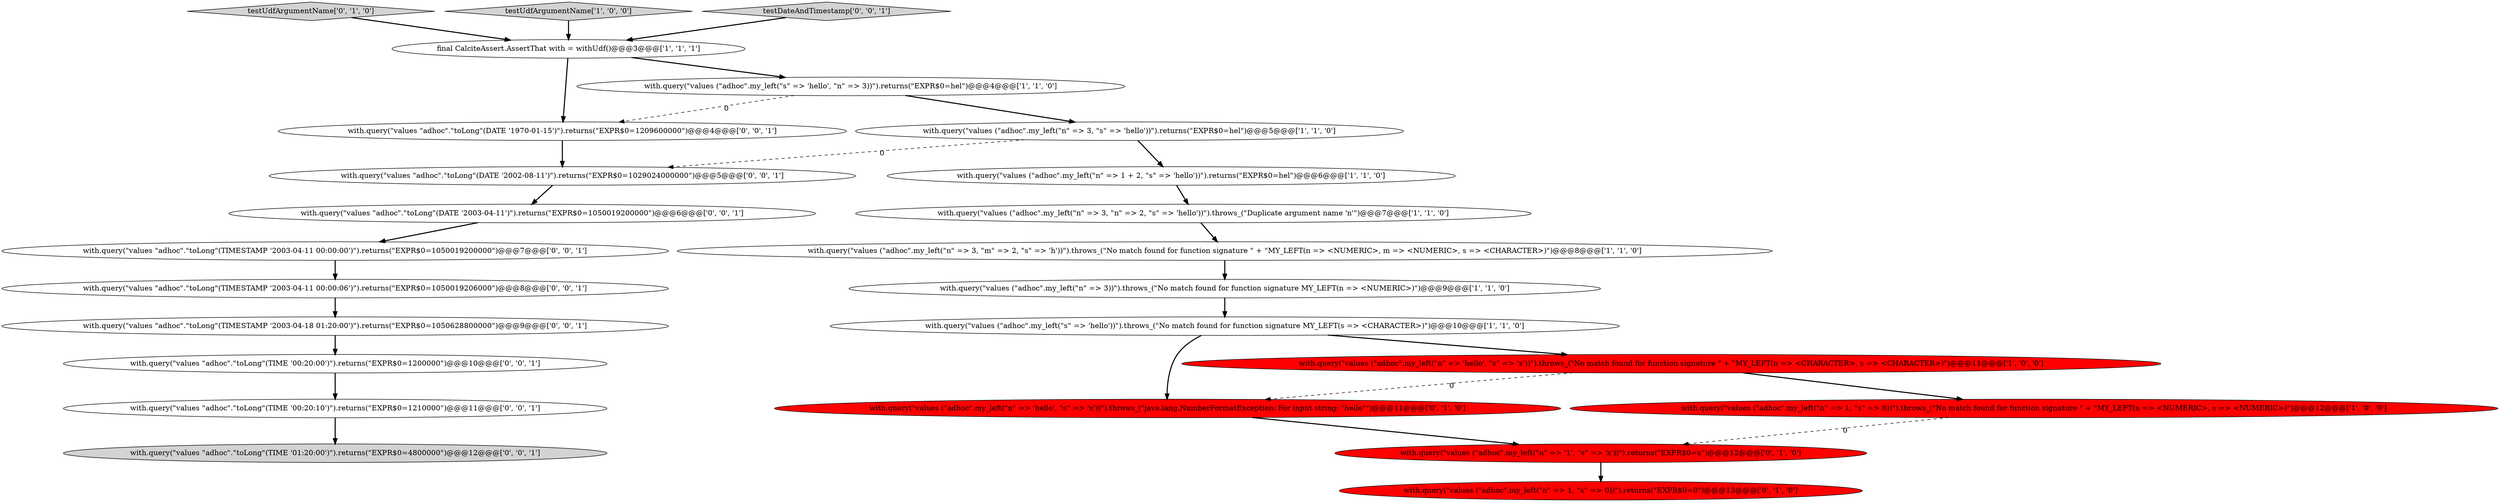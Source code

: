 digraph {
18 [style = filled, label = "with.query(\"values \"adhoc\".\"toLong\"(TIME '00:20:10')\").returns(\"EXPR$0=1210000\")@@@11@@@['0', '0', '1']", fillcolor = white, shape = ellipse image = "AAA0AAABBB3BBB"];
23 [style = filled, label = "with.query(\"values \"adhoc\".\"toLong\"(TIME '00:20:00')\").returns(\"EXPR$0=1200000\")@@@10@@@['0', '0', '1']", fillcolor = white, shape = ellipse image = "AAA0AAABBB3BBB"];
13 [style = filled, label = "with.query(\"values (\"adhoc\".my_left(\"n\" => 1, \"s\" => 0))\").returns(\"EXPR$0=0\")@@@13@@@['0', '1', '0']", fillcolor = red, shape = ellipse image = "AAA1AAABBB2BBB"];
22 [style = filled, label = "with.query(\"values \"adhoc\".\"toLong\"(TIME '01:20:00')\").returns(\"EXPR$0=4800000\")@@@12@@@['0', '0', '1']", fillcolor = lightgray, shape = ellipse image = "AAA0AAABBB3BBB"];
20 [style = filled, label = "with.query(\"values \"adhoc\".\"toLong\"(DATE '1970-01-15')\").returns(\"EXPR$0=1209600000\")@@@4@@@['0', '0', '1']", fillcolor = white, shape = ellipse image = "AAA0AAABBB3BBB"];
19 [style = filled, label = "with.query(\"values \"adhoc\".\"toLong\"(TIMESTAMP '2003-04-11 00:00:00')\").returns(\"EXPR$0=1050019200000\")@@@7@@@['0', '0', '1']", fillcolor = white, shape = ellipse image = "AAA0AAABBB3BBB"];
12 [style = filled, label = "with.query(\"values (\"adhoc\".my_left(\"n\" => 'hello', \"s\" => 'x'))\").throws_(\"java.lang.NumberFormatException: For input string: \"hello\"\")@@@11@@@['0', '1', '0']", fillcolor = red, shape = ellipse image = "AAA1AAABBB2BBB"];
9 [style = filled, label = "with.query(\"values (\"adhoc\".my_left(\"n\" => 1, \"s\" => 0))\").throws_(\"No match found for function signature \" + \"MY_LEFT(n => <NUMERIC>, s => <NUMERIC>)\")@@@12@@@['1', '0', '0']", fillcolor = red, shape = ellipse image = "AAA1AAABBB1BBB"];
14 [style = filled, label = "testUdfArgumentName['0', '1', '0']", fillcolor = lightgray, shape = diamond image = "AAA0AAABBB2BBB"];
16 [style = filled, label = "with.query(\"values \"adhoc\".\"toLong\"(TIMESTAMP '2003-04-18 01:20:00')\").returns(\"EXPR$0=1050628800000\")@@@9@@@['0', '0', '1']", fillcolor = white, shape = ellipse image = "AAA0AAABBB3BBB"];
17 [style = filled, label = "with.query(\"values \"adhoc\".\"toLong\"(DATE '2002-08-11')\").returns(\"EXPR$0=1029024000000\")@@@5@@@['0', '0', '1']", fillcolor = white, shape = ellipse image = "AAA0AAABBB3BBB"];
5 [style = filled, label = "testUdfArgumentName['1', '0', '0']", fillcolor = lightgray, shape = diamond image = "AAA0AAABBB1BBB"];
7 [style = filled, label = "with.query(\"values (\"adhoc\".my_left(\"n\" => 3))\").throws_(\"No match found for function signature MY_LEFT(n => <NUMERIC>)\")@@@9@@@['1', '1', '0']", fillcolor = white, shape = ellipse image = "AAA0AAABBB1BBB"];
0 [style = filled, label = "with.query(\"values (\"adhoc\".my_left(\"n\" => 3, \"s\" => 'hello'))\").returns(\"EXPR$0=hel\")@@@5@@@['1', '1', '0']", fillcolor = white, shape = ellipse image = "AAA0AAABBB1BBB"];
1 [style = filled, label = "with.query(\"values (\"adhoc\".my_left(\"n\" => 1 + 2, \"s\" => 'hello'))\").returns(\"EXPR$0=hel\")@@@6@@@['1', '1', '0']", fillcolor = white, shape = ellipse image = "AAA0AAABBB1BBB"];
10 [style = filled, label = "final CalciteAssert.AssertThat with = withUdf()@@@3@@@['1', '1', '1']", fillcolor = white, shape = ellipse image = "AAA0AAABBB1BBB"];
2 [style = filled, label = "with.query(\"values (\"adhoc\".my_left(\"s\" => 'hello', \"n\" => 3))\").returns(\"EXPR$0=hel\")@@@4@@@['1', '1', '0']", fillcolor = white, shape = ellipse image = "AAA0AAABBB1BBB"];
6 [style = filled, label = "with.query(\"values (\"adhoc\".my_left(\"n\" => 3, \"n\" => 2, \"s\" => 'hello'))\").throws_(\"Duplicate argument name 'n'\")@@@7@@@['1', '1', '0']", fillcolor = white, shape = ellipse image = "AAA0AAABBB1BBB"];
15 [style = filled, label = "with.query(\"values \"adhoc\".\"toLong\"(DATE '2003-04-11')\").returns(\"EXPR$0=1050019200000\")@@@6@@@['0', '0', '1']", fillcolor = white, shape = ellipse image = "AAA0AAABBB3BBB"];
24 [style = filled, label = "testDateAndTimestamp['0', '0', '1']", fillcolor = lightgray, shape = diamond image = "AAA0AAABBB3BBB"];
21 [style = filled, label = "with.query(\"values \"adhoc\".\"toLong\"(TIMESTAMP '2003-04-11 00:00:06')\").returns(\"EXPR$0=1050019206000\")@@@8@@@['0', '0', '1']", fillcolor = white, shape = ellipse image = "AAA0AAABBB3BBB"];
4 [style = filled, label = "with.query(\"values (\"adhoc\".my_left(\"n\" => 3, \"m\" => 2, \"s\" => 'h'))\").throws_(\"No match found for function signature \" + \"MY_LEFT(n => <NUMERIC>, m => <NUMERIC>, s => <CHARACTER>)\")@@@8@@@['1', '1', '0']", fillcolor = white, shape = ellipse image = "AAA0AAABBB1BBB"];
11 [style = filled, label = "with.query(\"values (\"adhoc\".my_left(\"n\" => '1', \"s\" => 'x'))\").returns(\"EXPR$0=x\")@@@12@@@['0', '1', '0']", fillcolor = red, shape = ellipse image = "AAA1AAABBB2BBB"];
3 [style = filled, label = "with.query(\"values (\"adhoc\".my_left(\"s\" => 'hello'))\").throws_(\"No match found for function signature MY_LEFT(s => <CHARACTER>)\")@@@10@@@['1', '1', '0']", fillcolor = white, shape = ellipse image = "AAA0AAABBB1BBB"];
8 [style = filled, label = "with.query(\"values (\"adhoc\".my_left(\"n\" => 'hello', \"s\" => 'x'))\").throws_(\"No match found for function signature \" + \"MY_LEFT(n => <CHARACTER>, s => <CHARACTER>)\")@@@11@@@['1', '0', '0']", fillcolor = red, shape = ellipse image = "AAA1AAABBB1BBB"];
24->10 [style = bold, label=""];
5->10 [style = bold, label=""];
10->20 [style = bold, label=""];
20->17 [style = bold, label=""];
2->20 [style = dashed, label="0"];
12->11 [style = bold, label=""];
14->10 [style = bold, label=""];
8->12 [style = dashed, label="0"];
16->23 [style = bold, label=""];
3->12 [style = bold, label=""];
15->19 [style = bold, label=""];
0->17 [style = dashed, label="0"];
7->3 [style = bold, label=""];
4->7 [style = bold, label=""];
6->4 [style = bold, label=""];
2->0 [style = bold, label=""];
1->6 [style = bold, label=""];
18->22 [style = bold, label=""];
0->1 [style = bold, label=""];
3->8 [style = bold, label=""];
11->13 [style = bold, label=""];
17->15 [style = bold, label=""];
8->9 [style = bold, label=""];
21->16 [style = bold, label=""];
9->11 [style = dashed, label="0"];
10->2 [style = bold, label=""];
23->18 [style = bold, label=""];
19->21 [style = bold, label=""];
}
